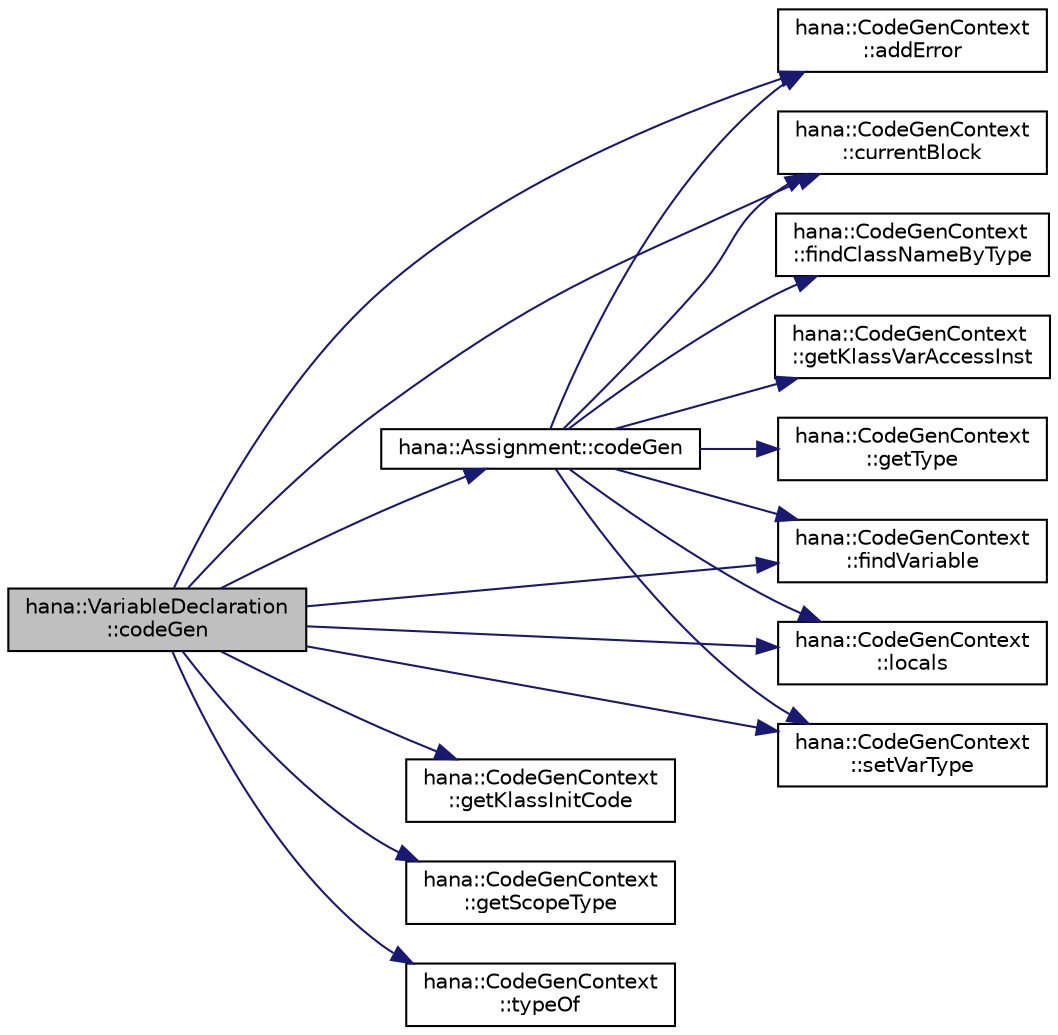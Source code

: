 digraph "hana::VariableDeclaration::codeGen"
{
 // LATEX_PDF_SIZE
  edge [fontname="Helvetica",fontsize="10",labelfontname="Helvetica",labelfontsize="10"];
  node [fontname="Helvetica",fontsize="10",shape=record];
  rankdir="LR";
  Node1 [label="hana::VariableDeclaration\l::codeGen",height=0.2,width=0.4,color="black", fillcolor="grey75", style="filled", fontcolor="black",tooltip=" "];
  Node1 -> Node2 [color="midnightblue",fontsize="10",style="solid",fontname="Helvetica"];
  Node2 [label="hana::CodeGenContext\l::addError",height=0.2,width=0.4,color="black", fillcolor="white", style="filled",URL="$classhana_1_1_code_gen_context.html#a9b8766a19ba43e57497cfacf27e06706",tooltip=" "];
  Node1 -> Node3 [color="midnightblue",fontsize="10",style="solid",fontname="Helvetica"];
  Node3 [label="hana::Assignment::codeGen",height=0.2,width=0.4,color="black", fillcolor="white", style="filled",URL="$classhana_1_1_assignment.html#a7ca1146fce1627db3e478aad2d2c550b",tooltip=" "];
  Node3 -> Node2 [color="midnightblue",fontsize="10",style="solid",fontname="Helvetica"];
  Node3 -> Node4 [color="midnightblue",fontsize="10",style="solid",fontname="Helvetica"];
  Node4 [label="hana::CodeGenContext\l::currentBlock",height=0.2,width=0.4,color="black", fillcolor="white", style="filled",URL="$classhana_1_1_code_gen_context.html#ab03838a9df07190a7289d01c3bb7f506",tooltip=" "];
  Node3 -> Node5 [color="midnightblue",fontsize="10",style="solid",fontname="Helvetica"];
  Node5 [label="hana::CodeGenContext\l::findClassNameByType",height=0.2,width=0.4,color="black", fillcolor="white", style="filled",URL="$classhana_1_1_code_gen_context.html#aa62e3711abefa963f741d3855e891547",tooltip=" "];
  Node3 -> Node6 [color="midnightblue",fontsize="10",style="solid",fontname="Helvetica"];
  Node6 [label="hana::CodeGenContext\l::findVariable",height=0.2,width=0.4,color="black", fillcolor="white", style="filled",URL="$classhana_1_1_code_gen_context.html#a6c4231f00e968ee90f5df9de4864ba2d",tooltip=" "];
  Node3 -> Node7 [color="midnightblue",fontsize="10",style="solid",fontname="Helvetica"];
  Node7 [label="hana::CodeGenContext\l::getKlassVarAccessInst",height=0.2,width=0.4,color="black", fillcolor="white", style="filled",URL="$classhana_1_1_code_gen_context.html#ac7a0ff4a928132cdf8e9921f70a9ccea",tooltip=" "];
  Node3 -> Node8 [color="midnightblue",fontsize="10",style="solid",fontname="Helvetica"];
  Node8 [label="hana::CodeGenContext\l::getType",height=0.2,width=0.4,color="black", fillcolor="white", style="filled",URL="$classhana_1_1_code_gen_context.html#a458108d1bb74deab6f710e01447c2e97",tooltip=" "];
  Node3 -> Node9 [color="midnightblue",fontsize="10",style="solid",fontname="Helvetica"];
  Node9 [label="hana::CodeGenContext\l::locals",height=0.2,width=0.4,color="black", fillcolor="white", style="filled",URL="$classhana_1_1_code_gen_context.html#a14f674efc8c087db30ad1d0b235a4882",tooltip=" "];
  Node3 -> Node10 [color="midnightblue",fontsize="10",style="solid",fontname="Helvetica"];
  Node10 [label="hana::CodeGenContext\l::setVarType",height=0.2,width=0.4,color="black", fillcolor="white", style="filled",URL="$classhana_1_1_code_gen_context.html#a1c53f646a0a00dca561db434c70e0093",tooltip=" "];
  Node1 -> Node4 [color="midnightblue",fontsize="10",style="solid",fontname="Helvetica"];
  Node1 -> Node6 [color="midnightblue",fontsize="10",style="solid",fontname="Helvetica"];
  Node1 -> Node11 [color="midnightblue",fontsize="10",style="solid",fontname="Helvetica"];
  Node11 [label="hana::CodeGenContext\l::getKlassInitCode",height=0.2,width=0.4,color="black", fillcolor="white", style="filled",URL="$classhana_1_1_code_gen_context.html#aef0f5ae6a3c01d926916ad4409a370c0",tooltip=" "];
  Node1 -> Node12 [color="midnightblue",fontsize="10",style="solid",fontname="Helvetica"];
  Node12 [label="hana::CodeGenContext\l::getScopeType",height=0.2,width=0.4,color="black", fillcolor="white", style="filled",URL="$classhana_1_1_code_gen_context.html#a56297166996a6f14124f665c66d025e3",tooltip=" "];
  Node1 -> Node9 [color="midnightblue",fontsize="10",style="solid",fontname="Helvetica"];
  Node1 -> Node10 [color="midnightblue",fontsize="10",style="solid",fontname="Helvetica"];
  Node1 -> Node13 [color="midnightblue",fontsize="10",style="solid",fontname="Helvetica"];
  Node13 [label="hana::CodeGenContext\l::typeOf",height=0.2,width=0.4,color="black", fillcolor="white", style="filled",URL="$classhana_1_1_code_gen_context.html#a1780f0432e6ece671ceb3c877433da8c",tooltip=" "];
}
